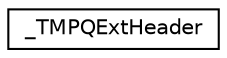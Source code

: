 digraph G
{
  edge [fontname="Helvetica",fontsize="10",labelfontname="Helvetica",labelfontsize="10"];
  node [fontname="Helvetica",fontsize="10",shape=record];
  rankdir="LR";
  Node1 [label="_TMPQExtHeader",height=0.2,width=0.4,color="black", fillcolor="white", style="filled",URL="$struct___t_m_p_q_ext_header.html"];
}
